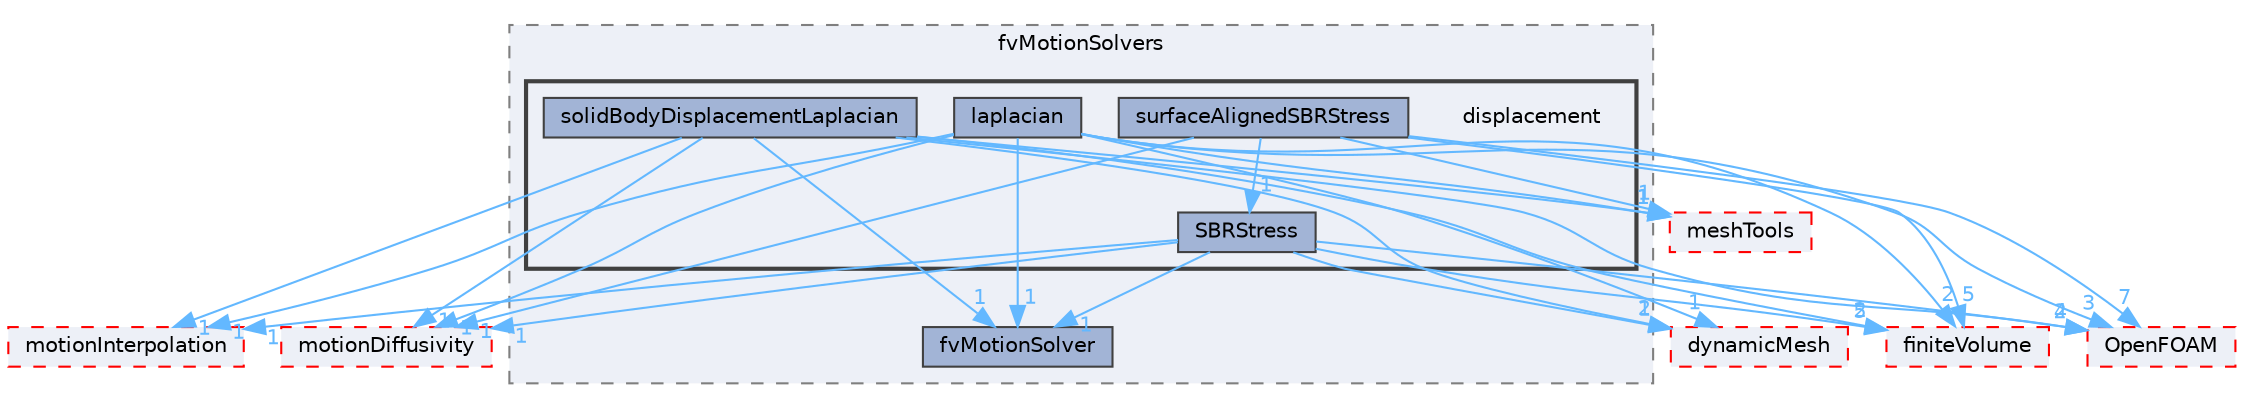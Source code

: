 digraph "src/fvMotionSolver/fvMotionSolvers/displacement"
{
 // LATEX_PDF_SIZE
  bgcolor="transparent";
  edge [fontname=Helvetica,fontsize=10,labelfontname=Helvetica,labelfontsize=10];
  node [fontname=Helvetica,fontsize=10,shape=box,height=0.2,width=0.4];
  compound=true
  subgraph clusterdir_a38e3b643eae30d7add43af99171ff5d {
    graph [ bgcolor="#edf0f7", pencolor="grey50", label="fvMotionSolvers", fontname=Helvetica,fontsize=10 style="filled,dashed", URL="dir_a38e3b643eae30d7add43af99171ff5d.html",tooltip=""]
  dir_90ebb86d44e036c801f39491ea208f03 [label="fvMotionSolver", fillcolor="#a2b4d6", color="grey25", style="filled", URL="dir_90ebb86d44e036c801f39491ea208f03.html",tooltip=""];
  subgraph clusterdir_6a2ca20b7e249992f3025a0ff36004ca {
    graph [ bgcolor="#edf0f7", pencolor="grey25", label="", fontname=Helvetica,fontsize=10 style="filled,bold", URL="dir_6a2ca20b7e249992f3025a0ff36004ca.html",tooltip=""]
    dir_6a2ca20b7e249992f3025a0ff36004ca [shape=plaintext, label="displacement"];
  dir_d1be2943bce915df6cdc59c5bc7e038f [label="laplacian", fillcolor="#a2b4d6", color="grey25", style="filled", URL="dir_d1be2943bce915df6cdc59c5bc7e038f.html",tooltip=""];
  dir_74553758a023c7cd41c4e924a9eebb87 [label="SBRStress", fillcolor="#a2b4d6", color="grey25", style="filled", URL="dir_74553758a023c7cd41c4e924a9eebb87.html",tooltip=""];
  dir_ea010c02dfe9213b83e9b488f74591a5 [label="solidBodyDisplacementLaplacian", fillcolor="#a2b4d6", color="grey25", style="filled", URL="dir_ea010c02dfe9213b83e9b488f74591a5.html",tooltip=""];
  dir_d57601550c1e782dc1a56a1fd06d23da [label="surfaceAlignedSBRStress", fillcolor="#a2b4d6", color="grey25", style="filled", URL="dir_d57601550c1e782dc1a56a1fd06d23da.html",tooltip=""];
  }
  }
  dir_dd25a7eb27a0c569fbd4e8c3e1ef4a47 [label="motionInterpolation", fillcolor="#edf0f7", color="red", style="filled,dashed", URL="dir_dd25a7eb27a0c569fbd4e8c3e1ef4a47.html",tooltip=""];
  dir_8ab94aa558c9b87721da8bbf3fb9229e [label="motionDiffusivity", fillcolor="#edf0f7", color="red", style="filled,dashed", URL="dir_8ab94aa558c9b87721da8bbf3fb9229e.html",tooltip=""];
  dir_9bd15774b555cf7259a6fa18f99fe99b [label="finiteVolume", fillcolor="#edf0f7", color="red", style="filled,dashed", URL="dir_9bd15774b555cf7259a6fa18f99fe99b.html",tooltip=""];
  dir_c5473ff19b20e6ec4dfe5c310b3778a8 [label="OpenFOAM", fillcolor="#edf0f7", color="red", style="filled,dashed", URL="dir_c5473ff19b20e6ec4dfe5c310b3778a8.html",tooltip=""];
  dir_ae30ad0bef50cf391b24c614251bb9fd [label="meshTools", fillcolor="#edf0f7", color="red", style="filled,dashed", URL="dir_ae30ad0bef50cf391b24c614251bb9fd.html",tooltip=""];
  dir_63742796c427c97a292c80f7db71da36 [label="dynamicMesh", fillcolor="#edf0f7", color="red", style="filled,dashed", URL="dir_63742796c427c97a292c80f7db71da36.html",tooltip=""];
  dir_d1be2943bce915df6cdc59c5bc7e038f->dir_63742796c427c97a292c80f7db71da36 [headlabel="1", labeldistance=1.5 headhref="dir_002092_001086.html" href="dir_002092_001086.html" color="steelblue1" fontcolor="steelblue1"];
  dir_d1be2943bce915df6cdc59c5bc7e038f->dir_8ab94aa558c9b87721da8bbf3fb9229e [headlabel="1", labeldistance=1.5 headhref="dir_002092_002438.html" href="dir_002092_002438.html" color="steelblue1" fontcolor="steelblue1"];
  dir_d1be2943bce915df6cdc59c5bc7e038f->dir_90ebb86d44e036c801f39491ea208f03 [headlabel="1", labeldistance=1.5 headhref="dir_002092_001554.html" href="dir_002092_001554.html" color="steelblue1" fontcolor="steelblue1"];
  dir_d1be2943bce915df6cdc59c5bc7e038f->dir_9bd15774b555cf7259a6fa18f99fe99b [headlabel="2", labeldistance=1.5 headhref="dir_002092_001387.html" href="dir_002092_001387.html" color="steelblue1" fontcolor="steelblue1"];
  dir_d1be2943bce915df6cdc59c5bc7e038f->dir_ae30ad0bef50cf391b24c614251bb9fd [headlabel="1", labeldistance=1.5 headhref="dir_002092_002382.html" href="dir_002092_002382.html" color="steelblue1" fontcolor="steelblue1"];
  dir_d1be2943bce915df6cdc59c5bc7e038f->dir_c5473ff19b20e6ec4dfe5c310b3778a8 [headlabel="3", labeldistance=1.5 headhref="dir_002092_002695.html" href="dir_002092_002695.html" color="steelblue1" fontcolor="steelblue1"];
  dir_d1be2943bce915df6cdc59c5bc7e038f->dir_dd25a7eb27a0c569fbd4e8c3e1ef4a47 [headlabel="1", labeldistance=1.5 headhref="dir_002092_002441.html" href="dir_002092_002441.html" color="steelblue1" fontcolor="steelblue1"];
  dir_74553758a023c7cd41c4e924a9eebb87->dir_63742796c427c97a292c80f7db71da36 [headlabel="1", labeldistance=1.5 headhref="dir_003413_001086.html" href="dir_003413_001086.html" color="steelblue1" fontcolor="steelblue1"];
  dir_74553758a023c7cd41c4e924a9eebb87->dir_8ab94aa558c9b87721da8bbf3fb9229e [headlabel="1", labeldistance=1.5 headhref="dir_003413_002438.html" href="dir_003413_002438.html" color="steelblue1" fontcolor="steelblue1"];
  dir_74553758a023c7cd41c4e924a9eebb87->dir_90ebb86d44e036c801f39491ea208f03 [headlabel="1", labeldistance=1.5 headhref="dir_003413_001554.html" href="dir_003413_001554.html" color="steelblue1" fontcolor="steelblue1"];
  dir_74553758a023c7cd41c4e924a9eebb87->dir_9bd15774b555cf7259a6fa18f99fe99b [headlabel="5", labeldistance=1.5 headhref="dir_003413_001387.html" href="dir_003413_001387.html" color="steelblue1" fontcolor="steelblue1"];
  dir_74553758a023c7cd41c4e924a9eebb87->dir_c5473ff19b20e6ec4dfe5c310b3778a8 [headlabel="2", labeldistance=1.5 headhref="dir_003413_002695.html" href="dir_003413_002695.html" color="steelblue1" fontcolor="steelblue1"];
  dir_74553758a023c7cd41c4e924a9eebb87->dir_dd25a7eb27a0c569fbd4e8c3e1ef4a47 [headlabel="1", labeldistance=1.5 headhref="dir_003413_002441.html" href="dir_003413_002441.html" color="steelblue1" fontcolor="steelblue1"];
  dir_ea010c02dfe9213b83e9b488f74591a5->dir_63742796c427c97a292c80f7db71da36 [headlabel="2", labeldistance=1.5 headhref="dir_003622_001086.html" href="dir_003622_001086.html" color="steelblue1" fontcolor="steelblue1"];
  dir_ea010c02dfe9213b83e9b488f74591a5->dir_8ab94aa558c9b87721da8bbf3fb9229e [headlabel="1", labeldistance=1.5 headhref="dir_003622_002438.html" href="dir_003622_002438.html" color="steelblue1" fontcolor="steelblue1"];
  dir_ea010c02dfe9213b83e9b488f74591a5->dir_90ebb86d44e036c801f39491ea208f03 [headlabel="1", labeldistance=1.5 headhref="dir_003622_001554.html" href="dir_003622_001554.html" color="steelblue1" fontcolor="steelblue1"];
  dir_ea010c02dfe9213b83e9b488f74591a5->dir_9bd15774b555cf7259a6fa18f99fe99b [headlabel="2", labeldistance=1.5 headhref="dir_003622_001387.html" href="dir_003622_001387.html" color="steelblue1" fontcolor="steelblue1"];
  dir_ea010c02dfe9213b83e9b488f74591a5->dir_ae30ad0bef50cf391b24c614251bb9fd [headlabel="1", labeldistance=1.5 headhref="dir_003622_002382.html" href="dir_003622_002382.html" color="steelblue1" fontcolor="steelblue1"];
  dir_ea010c02dfe9213b83e9b488f74591a5->dir_c5473ff19b20e6ec4dfe5c310b3778a8 [headlabel="4", labeldistance=1.5 headhref="dir_003622_002695.html" href="dir_003622_002695.html" color="steelblue1" fontcolor="steelblue1"];
  dir_ea010c02dfe9213b83e9b488f74591a5->dir_dd25a7eb27a0c569fbd4e8c3e1ef4a47 [headlabel="1", labeldistance=1.5 headhref="dir_003622_002441.html" href="dir_003622_002441.html" color="steelblue1" fontcolor="steelblue1"];
  dir_d57601550c1e782dc1a56a1fd06d23da->dir_74553758a023c7cd41c4e924a9eebb87 [headlabel="1", labeldistance=1.5 headhref="dir_003819_003413.html" href="dir_003819_003413.html" color="steelblue1" fontcolor="steelblue1"];
  dir_d57601550c1e782dc1a56a1fd06d23da->dir_8ab94aa558c9b87721da8bbf3fb9229e [headlabel="1", labeldistance=1.5 headhref="dir_003819_002438.html" href="dir_003819_002438.html" color="steelblue1" fontcolor="steelblue1"];
  dir_d57601550c1e782dc1a56a1fd06d23da->dir_9bd15774b555cf7259a6fa18f99fe99b [headlabel="5", labeldistance=1.5 headhref="dir_003819_001387.html" href="dir_003819_001387.html" color="steelblue1" fontcolor="steelblue1"];
  dir_d57601550c1e782dc1a56a1fd06d23da->dir_ae30ad0bef50cf391b24c614251bb9fd [headlabel="1", labeldistance=1.5 headhref="dir_003819_002382.html" href="dir_003819_002382.html" color="steelblue1" fontcolor="steelblue1"];
  dir_d57601550c1e782dc1a56a1fd06d23da->dir_c5473ff19b20e6ec4dfe5c310b3778a8 [headlabel="7", labeldistance=1.5 headhref="dir_003819_002695.html" href="dir_003819_002695.html" color="steelblue1" fontcolor="steelblue1"];
}
